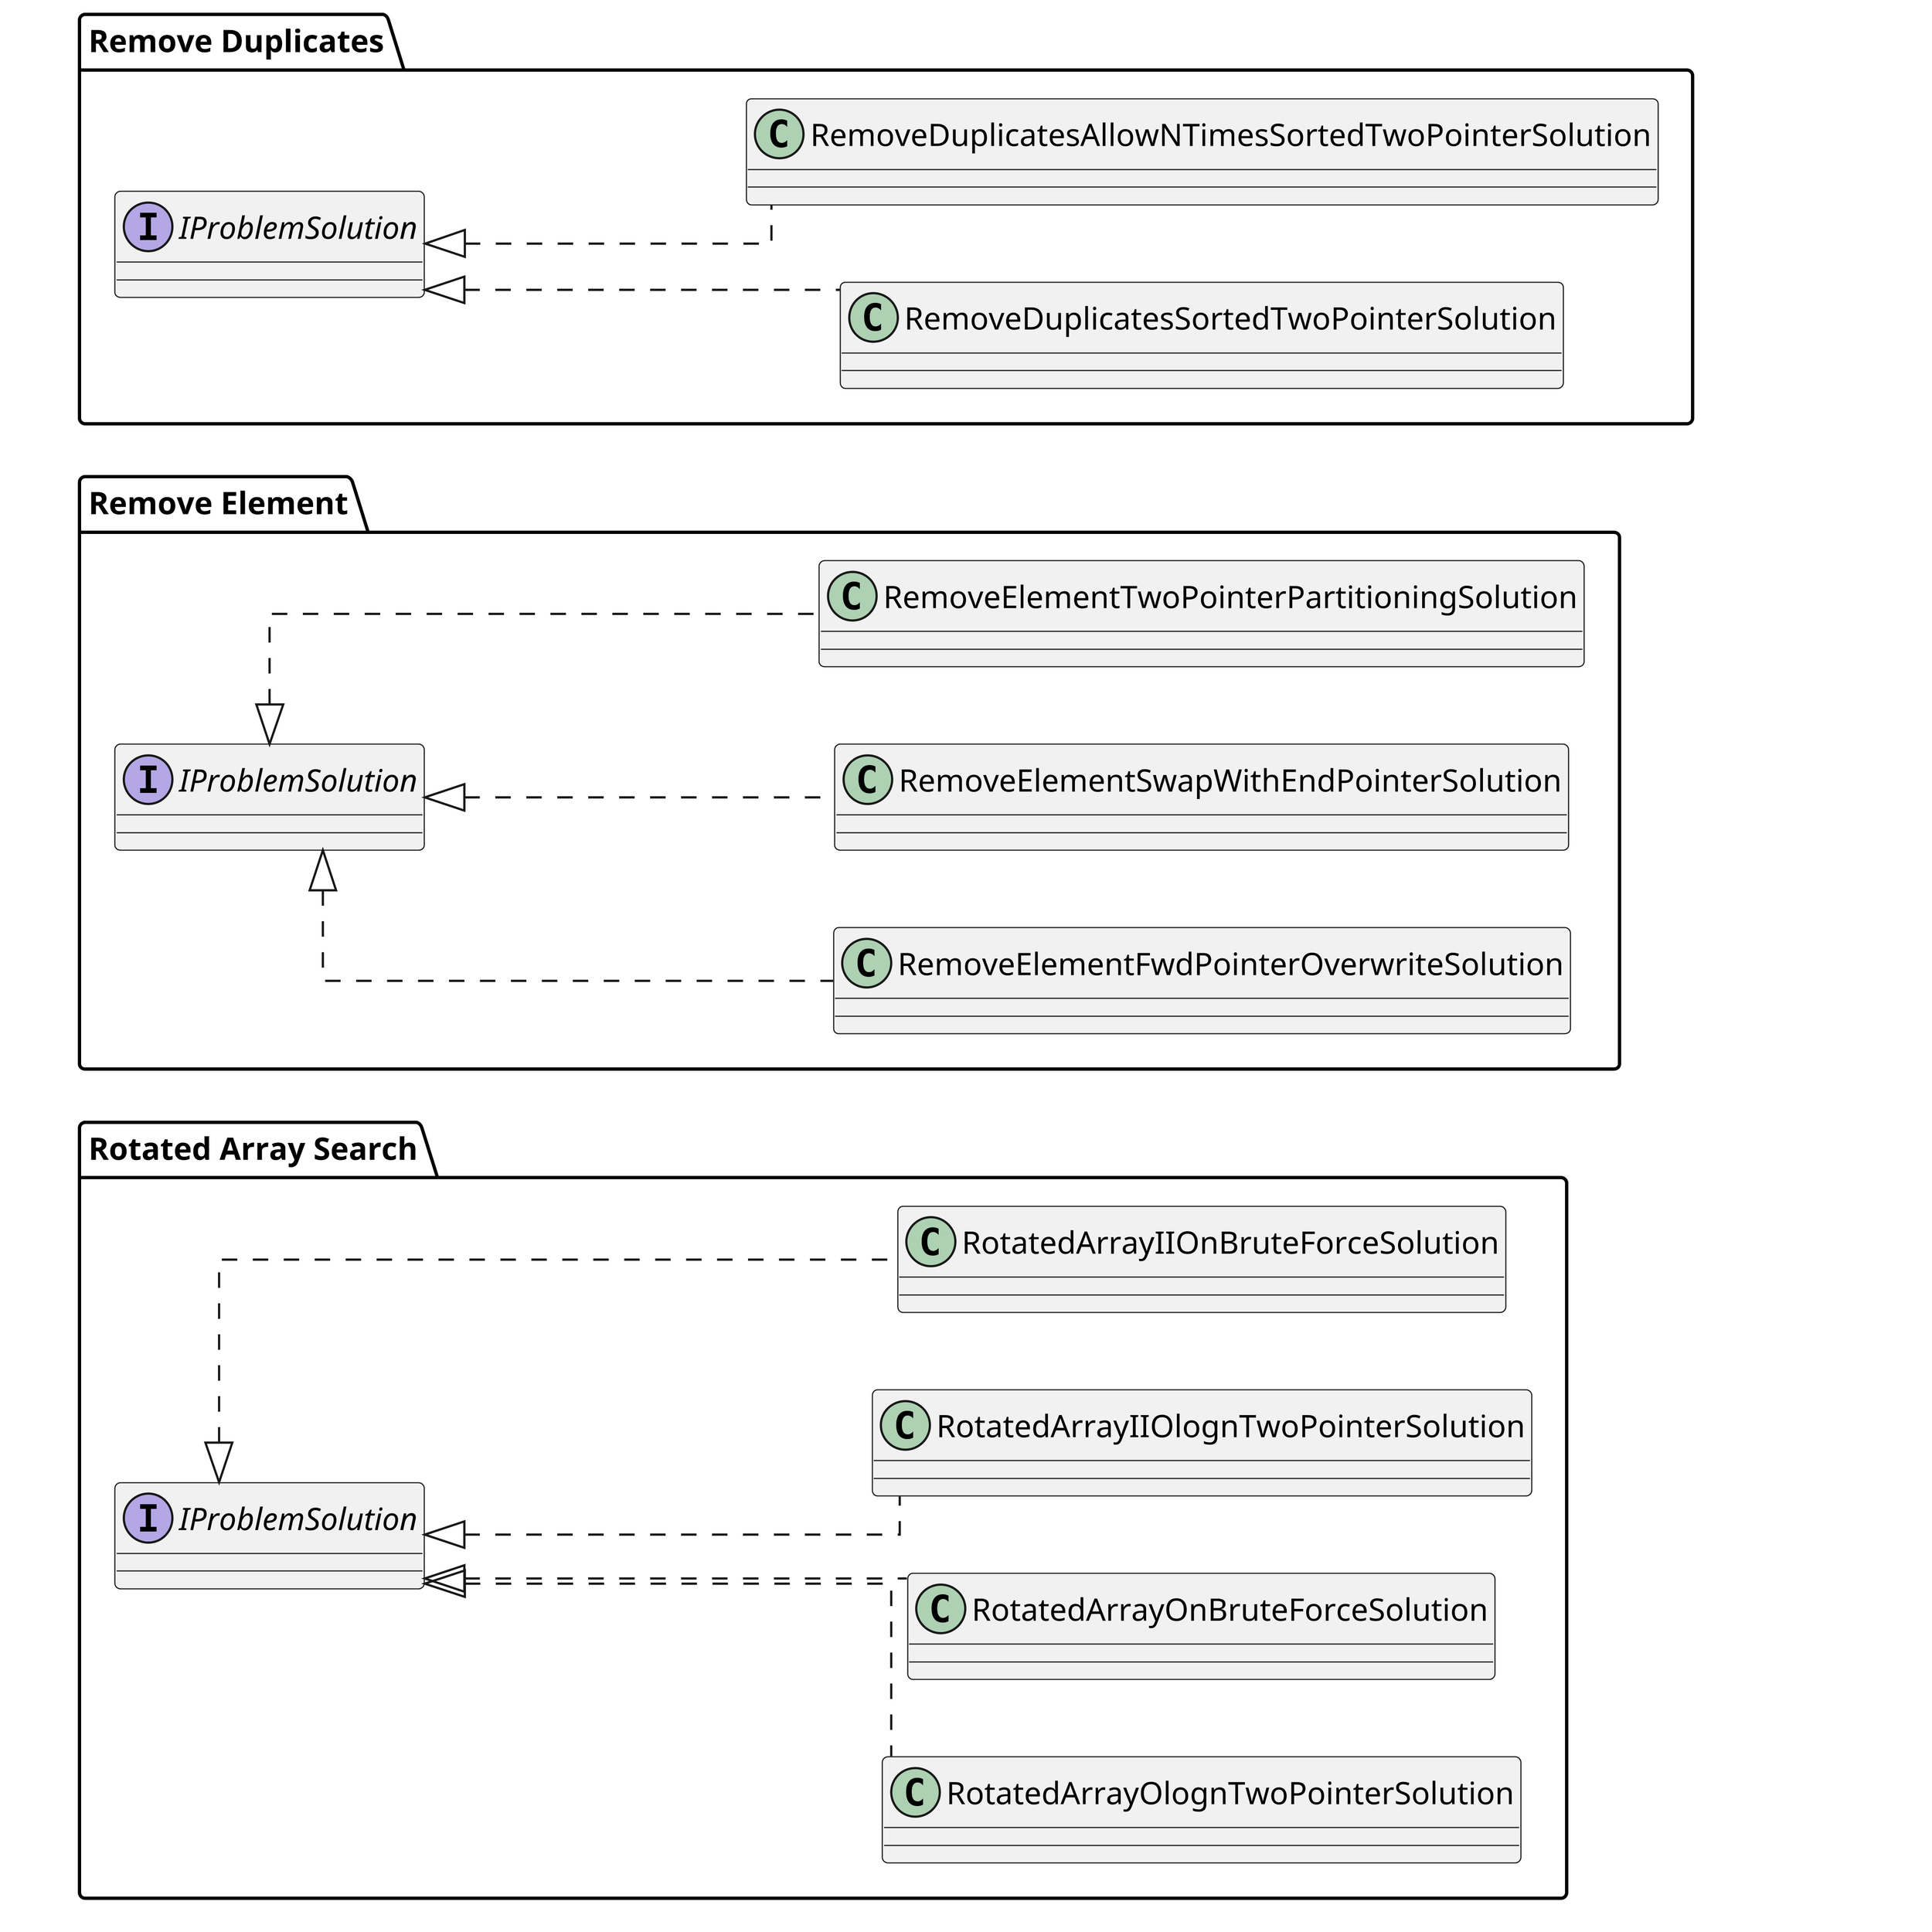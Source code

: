@startuml
' Layout and rendering fixes
skinparam classAttributeIconSize 0
skinparam shadowing false
skinparam linetype ortho
skinparam dpi 300
left to right direction
scale 1.5

' Core Interfaces
interface IProblemSolution<TInput, TOutput>
note right of IProblemSolution
Defines the Solve(input) method
end note

interface IProblemStrategy<TInput, TOutput>
note right of IProblemStrategy
Wraps a solution with metadata
end note

interface ITestCaseProvider<TInput, TOutput>
note right of ITestCaseProvider
Provides test cases for a given problem
end note

' Strategy Wrapper
class ProblemStrategy<TInput, TOutput> implements IProblemStrategy {
    - Name: string
    - Implementation: IProblemSolution
}

' Strategy Implementations
package "Two Sum" {
  class TwoSumOnOneLoopDictionarySolution implements IProblemSolution
  class TwoSumOn2TwoLoopSolution implements IProblemSolution
}

package "Two Sum Sorted" {
  class TwoSumSortedTwoPointerSolution implements IProblemSolution
  class TwoSumSortedBinarySearchSolution implements IProblemSolution
}

package "Three Sum" {
  class ThreeSum0On2OneLoopDictionarySolution implements IProblemSolution
  class ThreeSum0On2SortingTwoPointerSolution implements IProblemSolution
  class ThreeSum0On2Hashset2SumComplementSolution implements IProblemSolution
}

package "Rotated Array Search" {
  class RotatedArrayOlognTwoPointerSolution implements IProblemSolution
  class RotatedArrayOnBruteForceSolution implements IProblemSolution
  class RotatedArrayIIOlognTwoPointerSolution implements IProblemSolution
  class RotatedArrayIIOnBruteForceSolution implements IProblemSolution
}

package "Remove Element" {
  class RemoveElementFwdPointerOverwriteSolution implements IProblemSolution
  class RemoveElementSwapWithEndPointerSolution implements IProblemSolution
  class RemoveElementTwoPointerPartitioningSolution implements IProblemSolution
}

package "Remove Duplicates" {
  class RemoveDuplicatesSortedTwoPointerSolution implements IProblemSolution
  class RemoveDuplicatesAllowNTimesSortedTwoPointerSolution implements IProblemSolution
}

' Test Harness
class ProblemTest<TInput, TOutput> {
    - _solver: Func
    - _comparer: Func
    + RunTests(testCases: List<TestCase>)
}
note right of ProblemTest
Executes test cases with optional validation
end note

class TestCase {
    - Input: TInput
    - Expected: TOutput
    - ValidateBySum: bool
    - ValidateByCount: bool
}

class TestResult {
    - IsPass: bool
    - Input: TInput
    - Expected: TOutput
    - Actual: TOutput
    - TimeMicros: double
}

class StrategyBenchmark<TInput, TOutput> {
    + Run(strategies, testCases, comparer, iterations): List<BenchmarkResult>
}

class BenchmarkResult {
    - StrategyName: string
    - AvgMicroseconds: double
    - IsCorrect: bool
}

' Comparer Logic
class ComparerResolver {
    + GetComparer(problemType): Func<TOutput, TOutput, bool>
}

class ComparerHelper {
    + ArraysEqual()
    + TripletSetsEqual()
    + ValidateBySum()
}

' Factories
class ProblemStrategyFactory {
    + GetTwoSumStrategies(): IEnumerable
    + GetTwoSumSortedStrategies(): IEnumerable
    + GetThreeSumStrategies(): IEnumerable
    + GetRotatedArrayStrategies(): IEnumerable
    + GetRemoveElementStrategies(): IEnumerable
    + GetRemoveDuplicatesStrategies(): IEnumerable
}

class ProblemTestCaseFactory {
    + GetTwoSumTestCases(): ITestCaseProvider
    + GetTwoSumSortedTestCases(): ITestCaseProvider
    + GetThreeSumTestCases(): ITestCaseProvider
    + GetRotatedArrayTestCases(): ITestCaseProvider
    + GetRemoveElementTestCases(): ITestCaseProvider
    + GetRemoveDuplicatesTestCases(): ITestCaseProvider
}

' Strategy Registrars
class RotatedArrayStrategies
class RemoveElementStrategies
class RemoveDuplicatesStrategies

' Test Case Providers
class RotatedArrayTestCaseProvider implements ITestCaseProvider
class RemoveElementTestCaseProvider implements ITestCaseProvider
class RemoveDuplicatesSortedTestCaseProvider implements ITestCaseProvider

' Models
abstract class ProblemInput<T> {
    - Input: T
    - Target: object
}

class TwoSumInput {
    - Numbers: int[]
    - Target: int
    + ToString(): string
}

class TwoSumSortedInput {
    - Numbers: int[]
    - Target: int
    + ToString(): string
}

class ThreeSumInput {
    - Numbers: int[]
    - Target: int
    + ToString(): string
}

class RotatedArrayInput extends ProblemInput<int[]> {
    - Numbers: int[]
    - Target: int
}

class RemoveElementInput {
    - Numbers: int[]
    - Value: int
}

' Dispatcher
class Program {
    + Main()
    - RunProblem(type: ProblemType)
    - RunTestSuite()
}

enum ProblemType {
    TwoSum
    TwoSumSorted
    ThreeSum
    RotatedArray
    RemoveElement
    RemoveDuplicatesFromSortedArray
}

' Relationships
Program --> ProblemType
Program --> ProblemStrategyFactory
Program --> ProblemTestCaseFactory
Program --> ProblemTest
Program --> ComparerResolver

ProblemStrategyFactory --> ProblemStrategy
ProblemStrategyFactory --> RotatedArrayStrategies
ProblemStrategyFactory --> RemoveElementStrategies
ProblemStrategyFactory --> RemoveDuplicatesStrategies

ProblemTestCaseFactory --> ITestCaseProvider
ProblemTestCaseFactory --> RotatedArrayTestCaseProvider
ProblemTestCaseFactory --> RemoveElementTestCaseProvider
ProblemTestCaseFactory --> RemoveDuplicatesSortedTestCaseProvider

ProblemTest --> IProblemStrategy
ProblemTest --> TestCase
ProblemTest --> TestResult
ProblemTest --> ComparerResolver
ComparerResolver --> ComparerHelper

ProblemStrategy --> IProblemSolution

StrategyBenchmark --> IProblemStrategy
StrategyBenchmark --> BenchmarkResult

@enduml